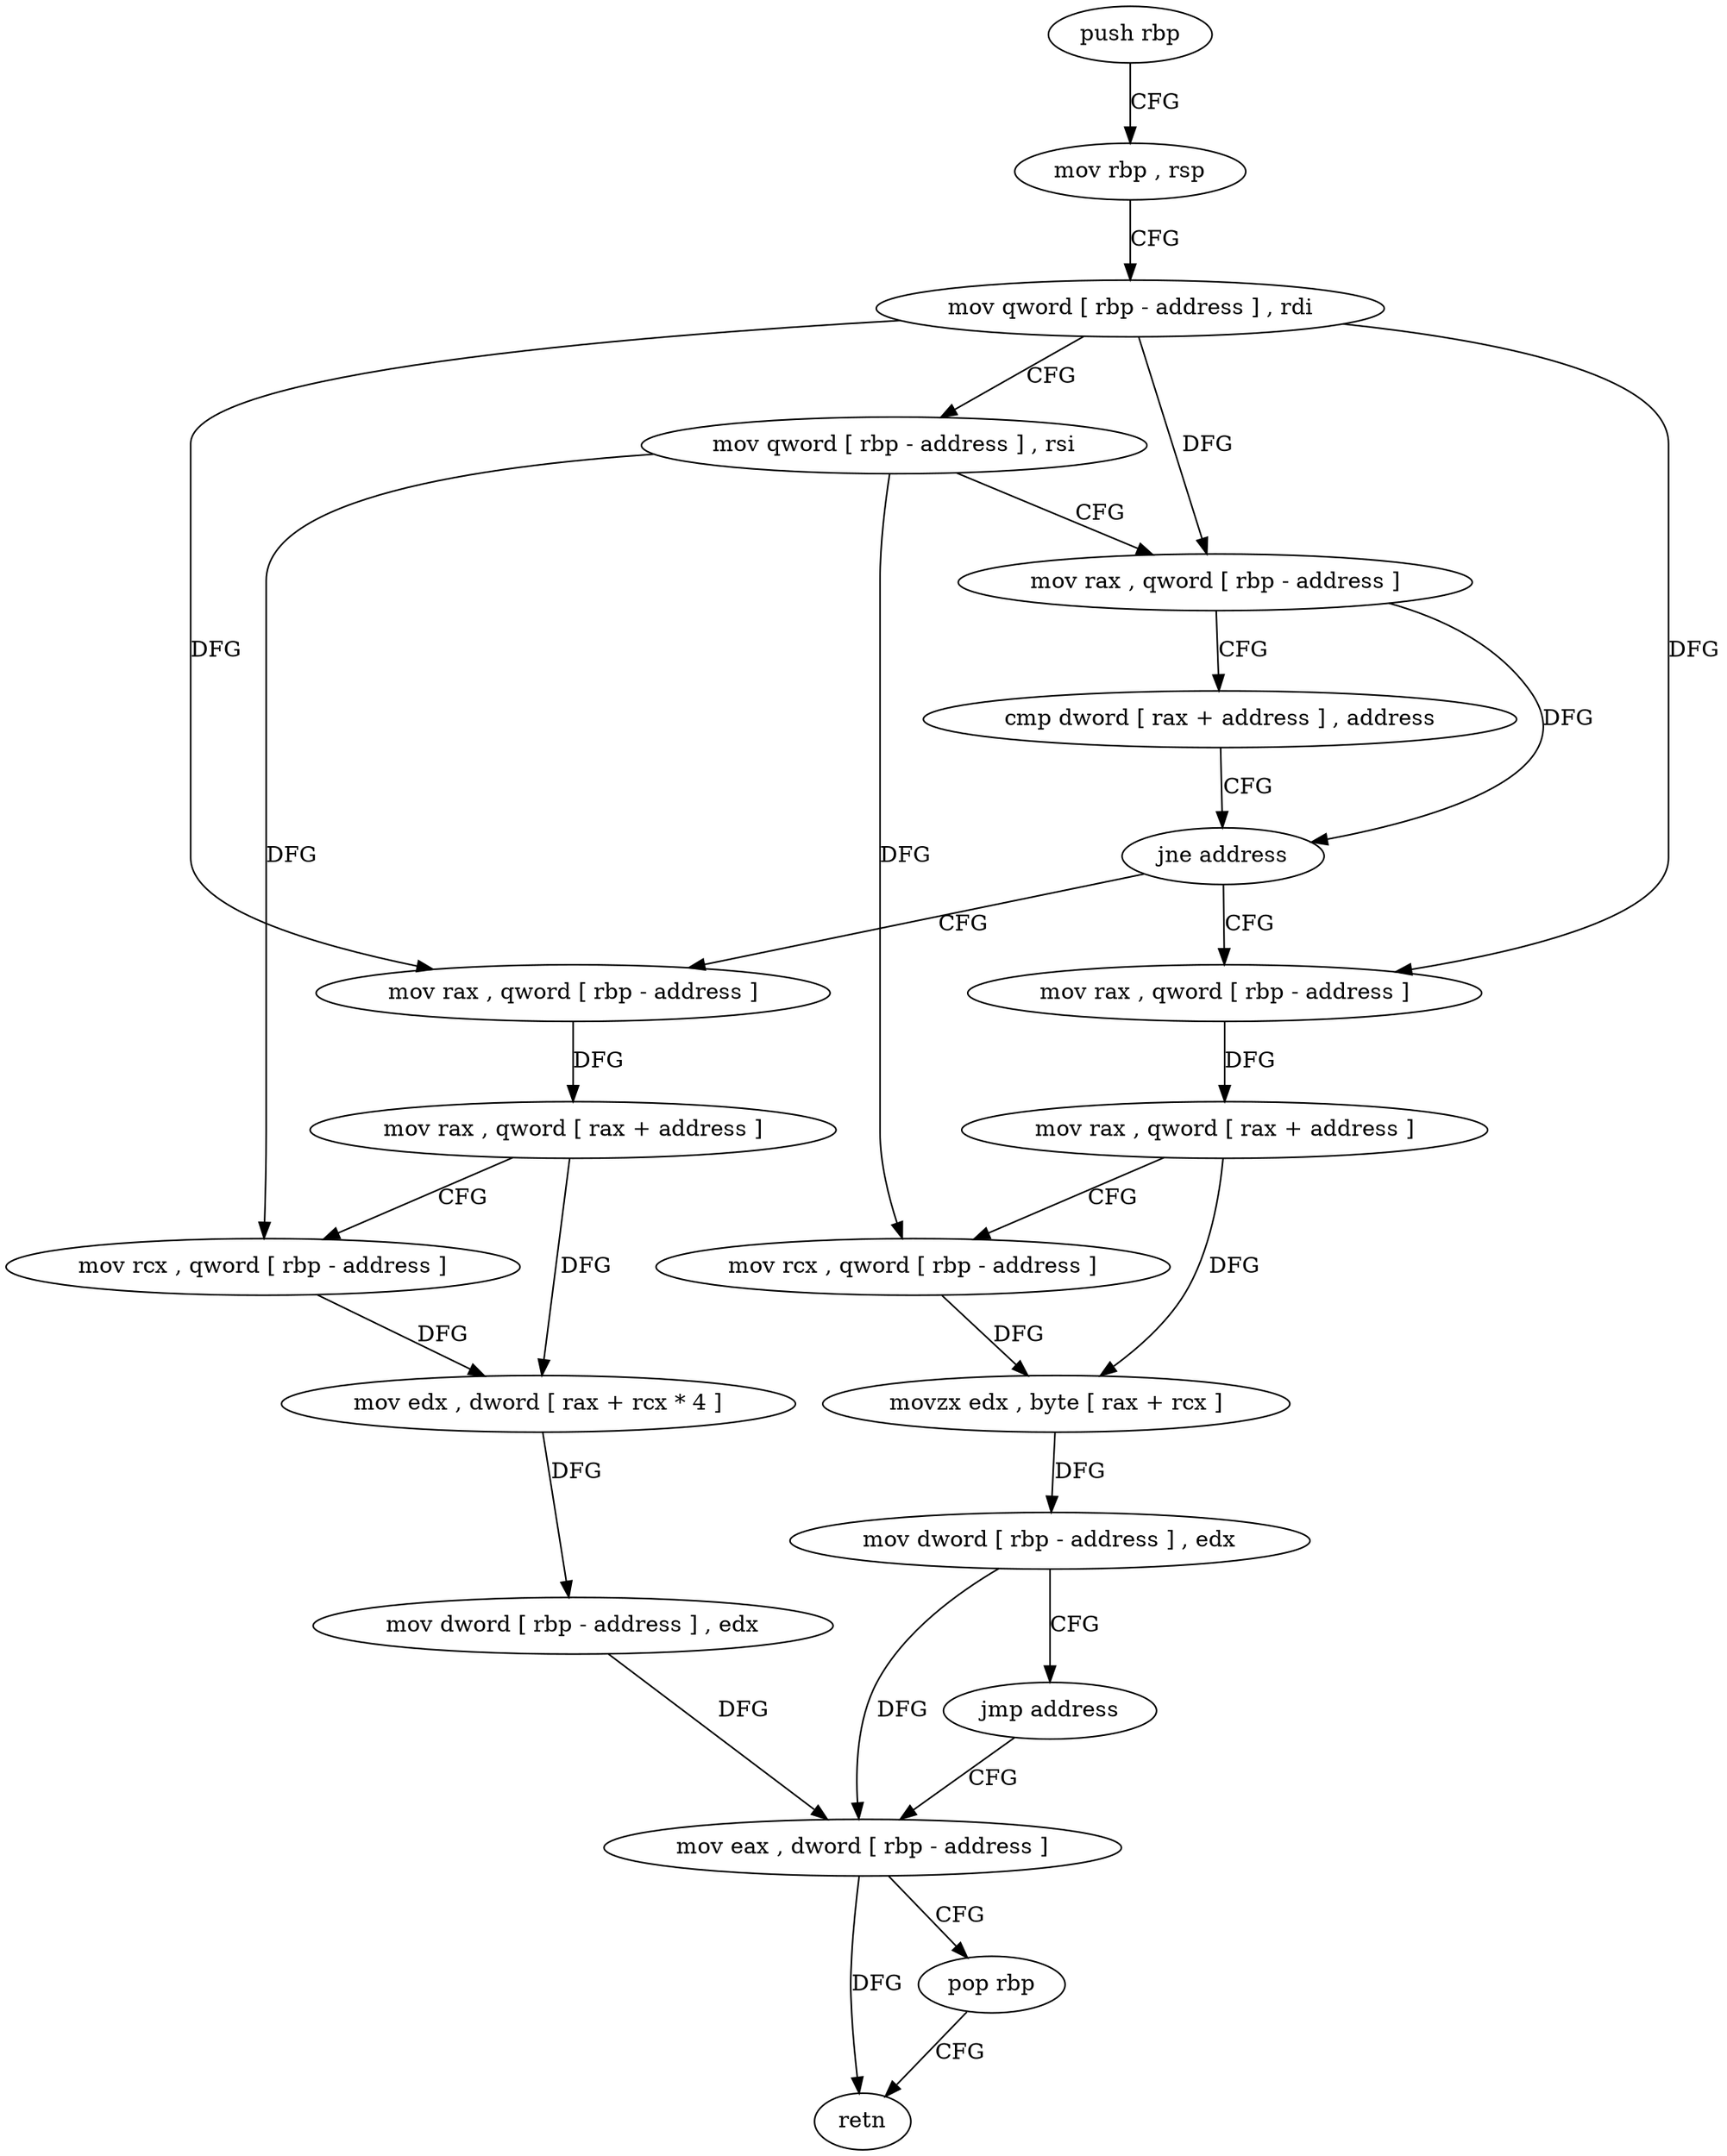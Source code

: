 digraph "func" {
"4249520" [label = "push rbp" ]
"4249521" [label = "mov rbp , rsp" ]
"4249524" [label = "mov qword [ rbp - address ] , rdi" ]
"4249528" [label = "mov qword [ rbp - address ] , rsi" ]
"4249532" [label = "mov rax , qword [ rbp - address ]" ]
"4249536" [label = "cmp dword [ rax + address ] , address" ]
"4249543" [label = "jne address" ]
"4249573" [label = "mov rax , qword [ rbp - address ]" ]
"4249549" [label = "mov rax , qword [ rbp - address ]" ]
"4249577" [label = "mov rax , qword [ rax + address ]" ]
"4249581" [label = "mov rcx , qword [ rbp - address ]" ]
"4249585" [label = "mov edx , dword [ rax + rcx * 4 ]" ]
"4249588" [label = "mov dword [ rbp - address ] , edx" ]
"4249591" [label = "mov eax , dword [ rbp - address ]" ]
"4249553" [label = "mov rax , qword [ rax + address ]" ]
"4249557" [label = "mov rcx , qword [ rbp - address ]" ]
"4249561" [label = "movzx edx , byte [ rax + rcx ]" ]
"4249565" [label = "mov dword [ rbp - address ] , edx" ]
"4249568" [label = "jmp address" ]
"4249594" [label = "pop rbp" ]
"4249595" [label = "retn" ]
"4249520" -> "4249521" [ label = "CFG" ]
"4249521" -> "4249524" [ label = "CFG" ]
"4249524" -> "4249528" [ label = "CFG" ]
"4249524" -> "4249532" [ label = "DFG" ]
"4249524" -> "4249573" [ label = "DFG" ]
"4249524" -> "4249549" [ label = "DFG" ]
"4249528" -> "4249532" [ label = "CFG" ]
"4249528" -> "4249581" [ label = "DFG" ]
"4249528" -> "4249557" [ label = "DFG" ]
"4249532" -> "4249536" [ label = "CFG" ]
"4249532" -> "4249543" [ label = "DFG" ]
"4249536" -> "4249543" [ label = "CFG" ]
"4249543" -> "4249573" [ label = "CFG" ]
"4249543" -> "4249549" [ label = "CFG" ]
"4249573" -> "4249577" [ label = "DFG" ]
"4249549" -> "4249553" [ label = "DFG" ]
"4249577" -> "4249581" [ label = "CFG" ]
"4249577" -> "4249585" [ label = "DFG" ]
"4249581" -> "4249585" [ label = "DFG" ]
"4249585" -> "4249588" [ label = "DFG" ]
"4249588" -> "4249591" [ label = "DFG" ]
"4249591" -> "4249594" [ label = "CFG" ]
"4249591" -> "4249595" [ label = "DFG" ]
"4249553" -> "4249557" [ label = "CFG" ]
"4249553" -> "4249561" [ label = "DFG" ]
"4249557" -> "4249561" [ label = "DFG" ]
"4249561" -> "4249565" [ label = "DFG" ]
"4249565" -> "4249568" [ label = "CFG" ]
"4249565" -> "4249591" [ label = "DFG" ]
"4249568" -> "4249591" [ label = "CFG" ]
"4249594" -> "4249595" [ label = "CFG" ]
}
